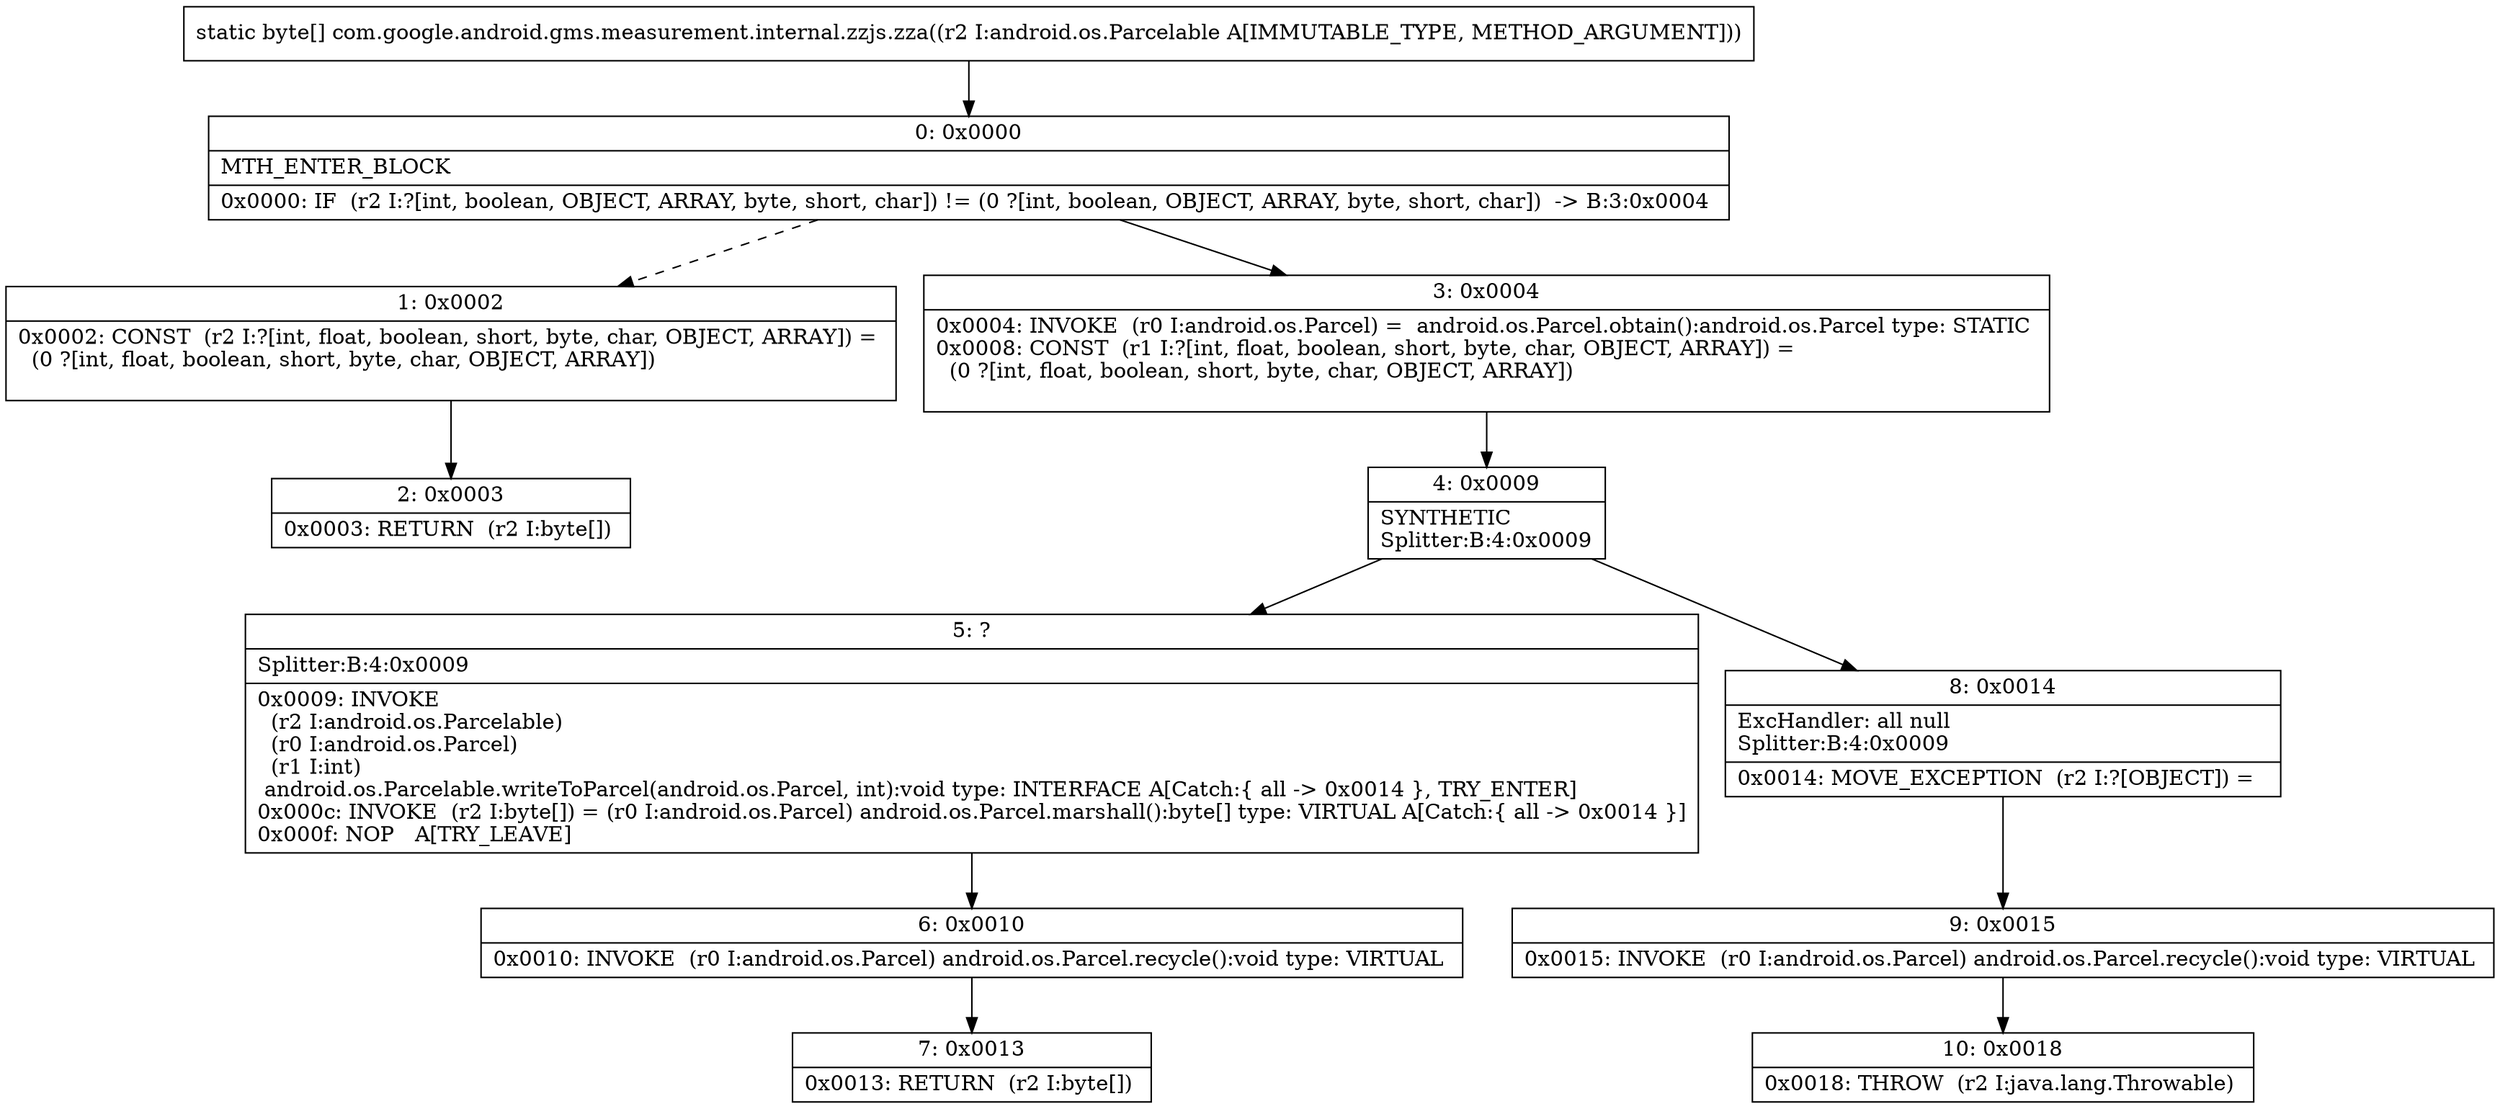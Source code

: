 digraph "CFG forcom.google.android.gms.measurement.internal.zzjs.zza(Landroid\/os\/Parcelable;)[B" {
Node_0 [shape=record,label="{0\:\ 0x0000|MTH_ENTER_BLOCK\l|0x0000: IF  (r2 I:?[int, boolean, OBJECT, ARRAY, byte, short, char]) != (0 ?[int, boolean, OBJECT, ARRAY, byte, short, char])  \-\> B:3:0x0004 \l}"];
Node_1 [shape=record,label="{1\:\ 0x0002|0x0002: CONST  (r2 I:?[int, float, boolean, short, byte, char, OBJECT, ARRAY]) = \l  (0 ?[int, float, boolean, short, byte, char, OBJECT, ARRAY])\l \l}"];
Node_2 [shape=record,label="{2\:\ 0x0003|0x0003: RETURN  (r2 I:byte[]) \l}"];
Node_3 [shape=record,label="{3\:\ 0x0004|0x0004: INVOKE  (r0 I:android.os.Parcel) =  android.os.Parcel.obtain():android.os.Parcel type: STATIC \l0x0008: CONST  (r1 I:?[int, float, boolean, short, byte, char, OBJECT, ARRAY]) = \l  (0 ?[int, float, boolean, short, byte, char, OBJECT, ARRAY])\l \l}"];
Node_4 [shape=record,label="{4\:\ 0x0009|SYNTHETIC\lSplitter:B:4:0x0009\l}"];
Node_5 [shape=record,label="{5\:\ ?|Splitter:B:4:0x0009\l|0x0009: INVOKE  \l  (r2 I:android.os.Parcelable)\l  (r0 I:android.os.Parcel)\l  (r1 I:int)\l android.os.Parcelable.writeToParcel(android.os.Parcel, int):void type: INTERFACE A[Catch:\{ all \-\> 0x0014 \}, TRY_ENTER]\l0x000c: INVOKE  (r2 I:byte[]) = (r0 I:android.os.Parcel) android.os.Parcel.marshall():byte[] type: VIRTUAL A[Catch:\{ all \-\> 0x0014 \}]\l0x000f: NOP   A[TRY_LEAVE]\l}"];
Node_6 [shape=record,label="{6\:\ 0x0010|0x0010: INVOKE  (r0 I:android.os.Parcel) android.os.Parcel.recycle():void type: VIRTUAL \l}"];
Node_7 [shape=record,label="{7\:\ 0x0013|0x0013: RETURN  (r2 I:byte[]) \l}"];
Node_8 [shape=record,label="{8\:\ 0x0014|ExcHandler: all null\lSplitter:B:4:0x0009\l|0x0014: MOVE_EXCEPTION  (r2 I:?[OBJECT]) =  \l}"];
Node_9 [shape=record,label="{9\:\ 0x0015|0x0015: INVOKE  (r0 I:android.os.Parcel) android.os.Parcel.recycle():void type: VIRTUAL \l}"];
Node_10 [shape=record,label="{10\:\ 0x0018|0x0018: THROW  (r2 I:java.lang.Throwable) \l}"];
MethodNode[shape=record,label="{static byte[] com.google.android.gms.measurement.internal.zzjs.zza((r2 I:android.os.Parcelable A[IMMUTABLE_TYPE, METHOD_ARGUMENT])) }"];
MethodNode -> Node_0;
Node_0 -> Node_1[style=dashed];
Node_0 -> Node_3;
Node_1 -> Node_2;
Node_3 -> Node_4;
Node_4 -> Node_5;
Node_4 -> Node_8;
Node_5 -> Node_6;
Node_6 -> Node_7;
Node_8 -> Node_9;
Node_9 -> Node_10;
}

